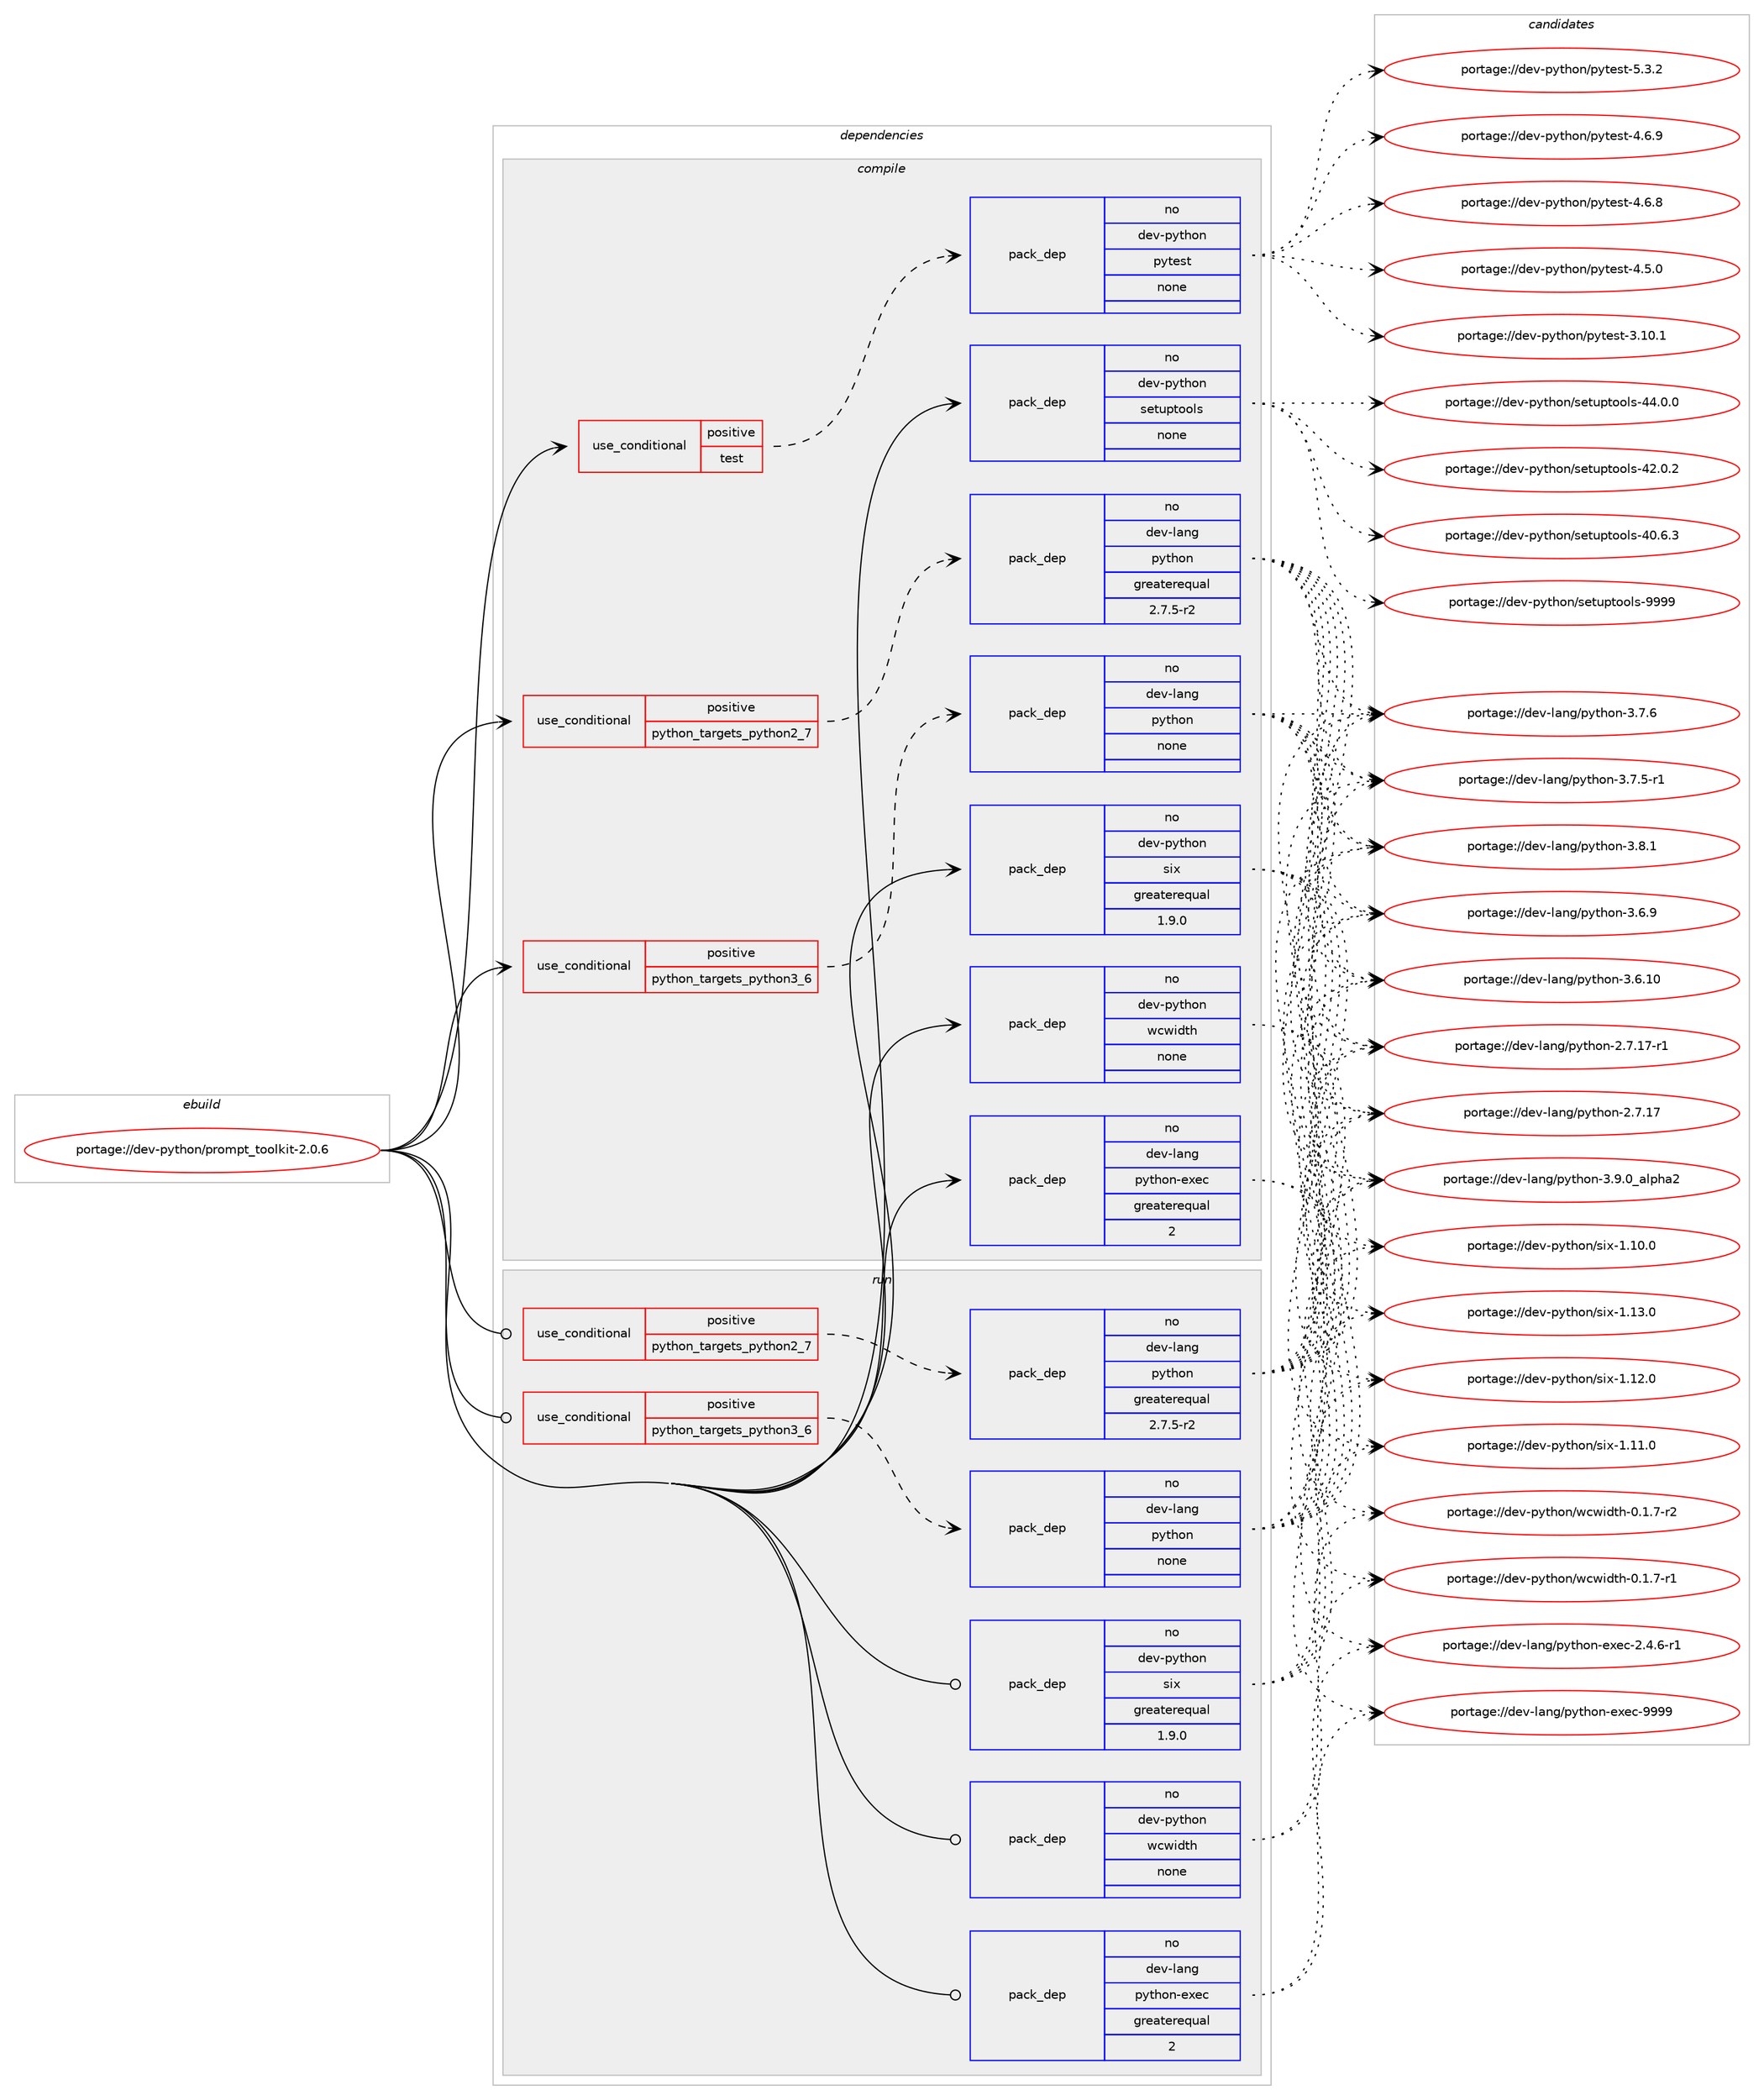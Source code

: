 digraph prolog {

# *************
# Graph options
# *************

newrank=true;
concentrate=true;
compound=true;
graph [rankdir=LR,fontname=Helvetica,fontsize=10,ranksep=1.5];#, ranksep=2.5, nodesep=0.2];
edge  [arrowhead=vee];
node  [fontname=Helvetica,fontsize=10];

# **********
# The ebuild
# **********

subgraph cluster_leftcol {
color=gray;
rank=same;
label=<<i>ebuild</i>>;
id [label="portage://dev-python/prompt_toolkit-2.0.6", color=red, width=4, href="../dev-python/prompt_toolkit-2.0.6.svg"];
}

# ****************
# The dependencies
# ****************

subgraph cluster_midcol {
color=gray;
label=<<i>dependencies</i>>;
subgraph cluster_compile {
fillcolor="#eeeeee";
style=filled;
label=<<i>compile</i>>;
subgraph cond110374 {
dependency440999 [label=<<TABLE BORDER="0" CELLBORDER="1" CELLSPACING="0" CELLPADDING="4"><TR><TD ROWSPAN="3" CELLPADDING="10">use_conditional</TD></TR><TR><TD>positive</TD></TR><TR><TD>python_targets_python2_7</TD></TR></TABLE>>, shape=none, color=red];
subgraph pack325687 {
dependency441000 [label=<<TABLE BORDER="0" CELLBORDER="1" CELLSPACING="0" CELLPADDING="4" WIDTH="220"><TR><TD ROWSPAN="6" CELLPADDING="30">pack_dep</TD></TR><TR><TD WIDTH="110">no</TD></TR><TR><TD>dev-lang</TD></TR><TR><TD>python</TD></TR><TR><TD>greaterequal</TD></TR><TR><TD>2.7.5-r2</TD></TR></TABLE>>, shape=none, color=blue];
}
dependency440999:e -> dependency441000:w [weight=20,style="dashed",arrowhead="vee"];
}
id:e -> dependency440999:w [weight=20,style="solid",arrowhead="vee"];
subgraph cond110375 {
dependency441001 [label=<<TABLE BORDER="0" CELLBORDER="1" CELLSPACING="0" CELLPADDING="4"><TR><TD ROWSPAN="3" CELLPADDING="10">use_conditional</TD></TR><TR><TD>positive</TD></TR><TR><TD>python_targets_python3_6</TD></TR></TABLE>>, shape=none, color=red];
subgraph pack325688 {
dependency441002 [label=<<TABLE BORDER="0" CELLBORDER="1" CELLSPACING="0" CELLPADDING="4" WIDTH="220"><TR><TD ROWSPAN="6" CELLPADDING="30">pack_dep</TD></TR><TR><TD WIDTH="110">no</TD></TR><TR><TD>dev-lang</TD></TR><TR><TD>python</TD></TR><TR><TD>none</TD></TR><TR><TD></TD></TR></TABLE>>, shape=none, color=blue];
}
dependency441001:e -> dependency441002:w [weight=20,style="dashed",arrowhead="vee"];
}
id:e -> dependency441001:w [weight=20,style="solid",arrowhead="vee"];
subgraph cond110376 {
dependency441003 [label=<<TABLE BORDER="0" CELLBORDER="1" CELLSPACING="0" CELLPADDING="4"><TR><TD ROWSPAN="3" CELLPADDING="10">use_conditional</TD></TR><TR><TD>positive</TD></TR><TR><TD>test</TD></TR></TABLE>>, shape=none, color=red];
subgraph pack325689 {
dependency441004 [label=<<TABLE BORDER="0" CELLBORDER="1" CELLSPACING="0" CELLPADDING="4" WIDTH="220"><TR><TD ROWSPAN="6" CELLPADDING="30">pack_dep</TD></TR><TR><TD WIDTH="110">no</TD></TR><TR><TD>dev-python</TD></TR><TR><TD>pytest</TD></TR><TR><TD>none</TD></TR><TR><TD></TD></TR></TABLE>>, shape=none, color=blue];
}
dependency441003:e -> dependency441004:w [weight=20,style="dashed",arrowhead="vee"];
}
id:e -> dependency441003:w [weight=20,style="solid",arrowhead="vee"];
subgraph pack325690 {
dependency441005 [label=<<TABLE BORDER="0" CELLBORDER="1" CELLSPACING="0" CELLPADDING="4" WIDTH="220"><TR><TD ROWSPAN="6" CELLPADDING="30">pack_dep</TD></TR><TR><TD WIDTH="110">no</TD></TR><TR><TD>dev-lang</TD></TR><TR><TD>python-exec</TD></TR><TR><TD>greaterequal</TD></TR><TR><TD>2</TD></TR></TABLE>>, shape=none, color=blue];
}
id:e -> dependency441005:w [weight=20,style="solid",arrowhead="vee"];
subgraph pack325691 {
dependency441006 [label=<<TABLE BORDER="0" CELLBORDER="1" CELLSPACING="0" CELLPADDING="4" WIDTH="220"><TR><TD ROWSPAN="6" CELLPADDING="30">pack_dep</TD></TR><TR><TD WIDTH="110">no</TD></TR><TR><TD>dev-python</TD></TR><TR><TD>setuptools</TD></TR><TR><TD>none</TD></TR><TR><TD></TD></TR></TABLE>>, shape=none, color=blue];
}
id:e -> dependency441006:w [weight=20,style="solid",arrowhead="vee"];
subgraph pack325692 {
dependency441007 [label=<<TABLE BORDER="0" CELLBORDER="1" CELLSPACING="0" CELLPADDING="4" WIDTH="220"><TR><TD ROWSPAN="6" CELLPADDING="30">pack_dep</TD></TR><TR><TD WIDTH="110">no</TD></TR><TR><TD>dev-python</TD></TR><TR><TD>six</TD></TR><TR><TD>greaterequal</TD></TR><TR><TD>1.9.0</TD></TR></TABLE>>, shape=none, color=blue];
}
id:e -> dependency441007:w [weight=20,style="solid",arrowhead="vee"];
subgraph pack325693 {
dependency441008 [label=<<TABLE BORDER="0" CELLBORDER="1" CELLSPACING="0" CELLPADDING="4" WIDTH="220"><TR><TD ROWSPAN="6" CELLPADDING="30">pack_dep</TD></TR><TR><TD WIDTH="110">no</TD></TR><TR><TD>dev-python</TD></TR><TR><TD>wcwidth</TD></TR><TR><TD>none</TD></TR><TR><TD></TD></TR></TABLE>>, shape=none, color=blue];
}
id:e -> dependency441008:w [weight=20,style="solid",arrowhead="vee"];
}
subgraph cluster_compileandrun {
fillcolor="#eeeeee";
style=filled;
label=<<i>compile and run</i>>;
}
subgraph cluster_run {
fillcolor="#eeeeee";
style=filled;
label=<<i>run</i>>;
subgraph cond110377 {
dependency441009 [label=<<TABLE BORDER="0" CELLBORDER="1" CELLSPACING="0" CELLPADDING="4"><TR><TD ROWSPAN="3" CELLPADDING="10">use_conditional</TD></TR><TR><TD>positive</TD></TR><TR><TD>python_targets_python2_7</TD></TR></TABLE>>, shape=none, color=red];
subgraph pack325694 {
dependency441010 [label=<<TABLE BORDER="0" CELLBORDER="1" CELLSPACING="0" CELLPADDING="4" WIDTH="220"><TR><TD ROWSPAN="6" CELLPADDING="30">pack_dep</TD></TR><TR><TD WIDTH="110">no</TD></TR><TR><TD>dev-lang</TD></TR><TR><TD>python</TD></TR><TR><TD>greaterequal</TD></TR><TR><TD>2.7.5-r2</TD></TR></TABLE>>, shape=none, color=blue];
}
dependency441009:e -> dependency441010:w [weight=20,style="dashed",arrowhead="vee"];
}
id:e -> dependency441009:w [weight=20,style="solid",arrowhead="odot"];
subgraph cond110378 {
dependency441011 [label=<<TABLE BORDER="0" CELLBORDER="1" CELLSPACING="0" CELLPADDING="4"><TR><TD ROWSPAN="3" CELLPADDING="10">use_conditional</TD></TR><TR><TD>positive</TD></TR><TR><TD>python_targets_python3_6</TD></TR></TABLE>>, shape=none, color=red];
subgraph pack325695 {
dependency441012 [label=<<TABLE BORDER="0" CELLBORDER="1" CELLSPACING="0" CELLPADDING="4" WIDTH="220"><TR><TD ROWSPAN="6" CELLPADDING="30">pack_dep</TD></TR><TR><TD WIDTH="110">no</TD></TR><TR><TD>dev-lang</TD></TR><TR><TD>python</TD></TR><TR><TD>none</TD></TR><TR><TD></TD></TR></TABLE>>, shape=none, color=blue];
}
dependency441011:e -> dependency441012:w [weight=20,style="dashed",arrowhead="vee"];
}
id:e -> dependency441011:w [weight=20,style="solid",arrowhead="odot"];
subgraph pack325696 {
dependency441013 [label=<<TABLE BORDER="0" CELLBORDER="1" CELLSPACING="0" CELLPADDING="4" WIDTH="220"><TR><TD ROWSPAN="6" CELLPADDING="30">pack_dep</TD></TR><TR><TD WIDTH="110">no</TD></TR><TR><TD>dev-lang</TD></TR><TR><TD>python-exec</TD></TR><TR><TD>greaterequal</TD></TR><TR><TD>2</TD></TR></TABLE>>, shape=none, color=blue];
}
id:e -> dependency441013:w [weight=20,style="solid",arrowhead="odot"];
subgraph pack325697 {
dependency441014 [label=<<TABLE BORDER="0" CELLBORDER="1" CELLSPACING="0" CELLPADDING="4" WIDTH="220"><TR><TD ROWSPAN="6" CELLPADDING="30">pack_dep</TD></TR><TR><TD WIDTH="110">no</TD></TR><TR><TD>dev-python</TD></TR><TR><TD>six</TD></TR><TR><TD>greaterequal</TD></TR><TR><TD>1.9.0</TD></TR></TABLE>>, shape=none, color=blue];
}
id:e -> dependency441014:w [weight=20,style="solid",arrowhead="odot"];
subgraph pack325698 {
dependency441015 [label=<<TABLE BORDER="0" CELLBORDER="1" CELLSPACING="0" CELLPADDING="4" WIDTH="220"><TR><TD ROWSPAN="6" CELLPADDING="30">pack_dep</TD></TR><TR><TD WIDTH="110">no</TD></TR><TR><TD>dev-python</TD></TR><TR><TD>wcwidth</TD></TR><TR><TD>none</TD></TR><TR><TD></TD></TR></TABLE>>, shape=none, color=blue];
}
id:e -> dependency441015:w [weight=20,style="solid",arrowhead="odot"];
}
}

# **************
# The candidates
# **************

subgraph cluster_choices {
rank=same;
color=gray;
label=<<i>candidates</i>>;

subgraph choice325687 {
color=black;
nodesep=1;
choice10010111845108971101034711212111610411111045514657464895971081121049750 [label="portage://dev-lang/python-3.9.0_alpha2", color=red, width=4,href="../dev-lang/python-3.9.0_alpha2.svg"];
choice100101118451089711010347112121116104111110455146564649 [label="portage://dev-lang/python-3.8.1", color=red, width=4,href="../dev-lang/python-3.8.1.svg"];
choice100101118451089711010347112121116104111110455146554654 [label="portage://dev-lang/python-3.7.6", color=red, width=4,href="../dev-lang/python-3.7.6.svg"];
choice1001011184510897110103471121211161041111104551465546534511449 [label="portage://dev-lang/python-3.7.5-r1", color=red, width=4,href="../dev-lang/python-3.7.5-r1.svg"];
choice100101118451089711010347112121116104111110455146544657 [label="portage://dev-lang/python-3.6.9", color=red, width=4,href="../dev-lang/python-3.6.9.svg"];
choice10010111845108971101034711212111610411111045514654464948 [label="portage://dev-lang/python-3.6.10", color=red, width=4,href="../dev-lang/python-3.6.10.svg"];
choice100101118451089711010347112121116104111110455046554649554511449 [label="portage://dev-lang/python-2.7.17-r1", color=red, width=4,href="../dev-lang/python-2.7.17-r1.svg"];
choice10010111845108971101034711212111610411111045504655464955 [label="portage://dev-lang/python-2.7.17", color=red, width=4,href="../dev-lang/python-2.7.17.svg"];
dependency441000:e -> choice10010111845108971101034711212111610411111045514657464895971081121049750:w [style=dotted,weight="100"];
dependency441000:e -> choice100101118451089711010347112121116104111110455146564649:w [style=dotted,weight="100"];
dependency441000:e -> choice100101118451089711010347112121116104111110455146554654:w [style=dotted,weight="100"];
dependency441000:e -> choice1001011184510897110103471121211161041111104551465546534511449:w [style=dotted,weight="100"];
dependency441000:e -> choice100101118451089711010347112121116104111110455146544657:w [style=dotted,weight="100"];
dependency441000:e -> choice10010111845108971101034711212111610411111045514654464948:w [style=dotted,weight="100"];
dependency441000:e -> choice100101118451089711010347112121116104111110455046554649554511449:w [style=dotted,weight="100"];
dependency441000:e -> choice10010111845108971101034711212111610411111045504655464955:w [style=dotted,weight="100"];
}
subgraph choice325688 {
color=black;
nodesep=1;
choice10010111845108971101034711212111610411111045514657464895971081121049750 [label="portage://dev-lang/python-3.9.0_alpha2", color=red, width=4,href="../dev-lang/python-3.9.0_alpha2.svg"];
choice100101118451089711010347112121116104111110455146564649 [label="portage://dev-lang/python-3.8.1", color=red, width=4,href="../dev-lang/python-3.8.1.svg"];
choice100101118451089711010347112121116104111110455146554654 [label="portage://dev-lang/python-3.7.6", color=red, width=4,href="../dev-lang/python-3.7.6.svg"];
choice1001011184510897110103471121211161041111104551465546534511449 [label="portage://dev-lang/python-3.7.5-r1", color=red, width=4,href="../dev-lang/python-3.7.5-r1.svg"];
choice100101118451089711010347112121116104111110455146544657 [label="portage://dev-lang/python-3.6.9", color=red, width=4,href="../dev-lang/python-3.6.9.svg"];
choice10010111845108971101034711212111610411111045514654464948 [label="portage://dev-lang/python-3.6.10", color=red, width=4,href="../dev-lang/python-3.6.10.svg"];
choice100101118451089711010347112121116104111110455046554649554511449 [label="portage://dev-lang/python-2.7.17-r1", color=red, width=4,href="../dev-lang/python-2.7.17-r1.svg"];
choice10010111845108971101034711212111610411111045504655464955 [label="portage://dev-lang/python-2.7.17", color=red, width=4,href="../dev-lang/python-2.7.17.svg"];
dependency441002:e -> choice10010111845108971101034711212111610411111045514657464895971081121049750:w [style=dotted,weight="100"];
dependency441002:e -> choice100101118451089711010347112121116104111110455146564649:w [style=dotted,weight="100"];
dependency441002:e -> choice100101118451089711010347112121116104111110455146554654:w [style=dotted,weight="100"];
dependency441002:e -> choice1001011184510897110103471121211161041111104551465546534511449:w [style=dotted,weight="100"];
dependency441002:e -> choice100101118451089711010347112121116104111110455146544657:w [style=dotted,weight="100"];
dependency441002:e -> choice10010111845108971101034711212111610411111045514654464948:w [style=dotted,weight="100"];
dependency441002:e -> choice100101118451089711010347112121116104111110455046554649554511449:w [style=dotted,weight="100"];
dependency441002:e -> choice10010111845108971101034711212111610411111045504655464955:w [style=dotted,weight="100"];
}
subgraph choice325689 {
color=black;
nodesep=1;
choice1001011184511212111610411111047112121116101115116455346514650 [label="portage://dev-python/pytest-5.3.2", color=red, width=4,href="../dev-python/pytest-5.3.2.svg"];
choice1001011184511212111610411111047112121116101115116455246544657 [label="portage://dev-python/pytest-4.6.9", color=red, width=4,href="../dev-python/pytest-4.6.9.svg"];
choice1001011184511212111610411111047112121116101115116455246544656 [label="portage://dev-python/pytest-4.6.8", color=red, width=4,href="../dev-python/pytest-4.6.8.svg"];
choice1001011184511212111610411111047112121116101115116455246534648 [label="portage://dev-python/pytest-4.5.0", color=red, width=4,href="../dev-python/pytest-4.5.0.svg"];
choice100101118451121211161041111104711212111610111511645514649484649 [label="portage://dev-python/pytest-3.10.1", color=red, width=4,href="../dev-python/pytest-3.10.1.svg"];
dependency441004:e -> choice1001011184511212111610411111047112121116101115116455346514650:w [style=dotted,weight="100"];
dependency441004:e -> choice1001011184511212111610411111047112121116101115116455246544657:w [style=dotted,weight="100"];
dependency441004:e -> choice1001011184511212111610411111047112121116101115116455246544656:w [style=dotted,weight="100"];
dependency441004:e -> choice1001011184511212111610411111047112121116101115116455246534648:w [style=dotted,weight="100"];
dependency441004:e -> choice100101118451121211161041111104711212111610111511645514649484649:w [style=dotted,weight="100"];
}
subgraph choice325690 {
color=black;
nodesep=1;
choice10010111845108971101034711212111610411111045101120101994557575757 [label="portage://dev-lang/python-exec-9999", color=red, width=4,href="../dev-lang/python-exec-9999.svg"];
choice10010111845108971101034711212111610411111045101120101994550465246544511449 [label="portage://dev-lang/python-exec-2.4.6-r1", color=red, width=4,href="../dev-lang/python-exec-2.4.6-r1.svg"];
dependency441005:e -> choice10010111845108971101034711212111610411111045101120101994557575757:w [style=dotted,weight="100"];
dependency441005:e -> choice10010111845108971101034711212111610411111045101120101994550465246544511449:w [style=dotted,weight="100"];
}
subgraph choice325691 {
color=black;
nodesep=1;
choice10010111845112121116104111110471151011161171121161111111081154557575757 [label="portage://dev-python/setuptools-9999", color=red, width=4,href="../dev-python/setuptools-9999.svg"];
choice100101118451121211161041111104711510111611711211611111110811545525246484648 [label="portage://dev-python/setuptools-44.0.0", color=red, width=4,href="../dev-python/setuptools-44.0.0.svg"];
choice100101118451121211161041111104711510111611711211611111110811545525046484650 [label="portage://dev-python/setuptools-42.0.2", color=red, width=4,href="../dev-python/setuptools-42.0.2.svg"];
choice100101118451121211161041111104711510111611711211611111110811545524846544651 [label="portage://dev-python/setuptools-40.6.3", color=red, width=4,href="../dev-python/setuptools-40.6.3.svg"];
dependency441006:e -> choice10010111845112121116104111110471151011161171121161111111081154557575757:w [style=dotted,weight="100"];
dependency441006:e -> choice100101118451121211161041111104711510111611711211611111110811545525246484648:w [style=dotted,weight="100"];
dependency441006:e -> choice100101118451121211161041111104711510111611711211611111110811545525046484650:w [style=dotted,weight="100"];
dependency441006:e -> choice100101118451121211161041111104711510111611711211611111110811545524846544651:w [style=dotted,weight="100"];
}
subgraph choice325692 {
color=black;
nodesep=1;
choice100101118451121211161041111104711510512045494649514648 [label="portage://dev-python/six-1.13.0", color=red, width=4,href="../dev-python/six-1.13.0.svg"];
choice100101118451121211161041111104711510512045494649504648 [label="portage://dev-python/six-1.12.0", color=red, width=4,href="../dev-python/six-1.12.0.svg"];
choice100101118451121211161041111104711510512045494649494648 [label="portage://dev-python/six-1.11.0", color=red, width=4,href="../dev-python/six-1.11.0.svg"];
choice100101118451121211161041111104711510512045494649484648 [label="portage://dev-python/six-1.10.0", color=red, width=4,href="../dev-python/six-1.10.0.svg"];
dependency441007:e -> choice100101118451121211161041111104711510512045494649514648:w [style=dotted,weight="100"];
dependency441007:e -> choice100101118451121211161041111104711510512045494649504648:w [style=dotted,weight="100"];
dependency441007:e -> choice100101118451121211161041111104711510512045494649494648:w [style=dotted,weight="100"];
dependency441007:e -> choice100101118451121211161041111104711510512045494649484648:w [style=dotted,weight="100"];
}
subgraph choice325693 {
color=black;
nodesep=1;
choice1001011184511212111610411111047119991191051001161044548464946554511450 [label="portage://dev-python/wcwidth-0.1.7-r2", color=red, width=4,href="../dev-python/wcwidth-0.1.7-r2.svg"];
choice1001011184511212111610411111047119991191051001161044548464946554511449 [label="portage://dev-python/wcwidth-0.1.7-r1", color=red, width=4,href="../dev-python/wcwidth-0.1.7-r1.svg"];
dependency441008:e -> choice1001011184511212111610411111047119991191051001161044548464946554511450:w [style=dotted,weight="100"];
dependency441008:e -> choice1001011184511212111610411111047119991191051001161044548464946554511449:w [style=dotted,weight="100"];
}
subgraph choice325694 {
color=black;
nodesep=1;
choice10010111845108971101034711212111610411111045514657464895971081121049750 [label="portage://dev-lang/python-3.9.0_alpha2", color=red, width=4,href="../dev-lang/python-3.9.0_alpha2.svg"];
choice100101118451089711010347112121116104111110455146564649 [label="portage://dev-lang/python-3.8.1", color=red, width=4,href="../dev-lang/python-3.8.1.svg"];
choice100101118451089711010347112121116104111110455146554654 [label="portage://dev-lang/python-3.7.6", color=red, width=4,href="../dev-lang/python-3.7.6.svg"];
choice1001011184510897110103471121211161041111104551465546534511449 [label="portage://dev-lang/python-3.7.5-r1", color=red, width=4,href="../dev-lang/python-3.7.5-r1.svg"];
choice100101118451089711010347112121116104111110455146544657 [label="portage://dev-lang/python-3.6.9", color=red, width=4,href="../dev-lang/python-3.6.9.svg"];
choice10010111845108971101034711212111610411111045514654464948 [label="portage://dev-lang/python-3.6.10", color=red, width=4,href="../dev-lang/python-3.6.10.svg"];
choice100101118451089711010347112121116104111110455046554649554511449 [label="portage://dev-lang/python-2.7.17-r1", color=red, width=4,href="../dev-lang/python-2.7.17-r1.svg"];
choice10010111845108971101034711212111610411111045504655464955 [label="portage://dev-lang/python-2.7.17", color=red, width=4,href="../dev-lang/python-2.7.17.svg"];
dependency441010:e -> choice10010111845108971101034711212111610411111045514657464895971081121049750:w [style=dotted,weight="100"];
dependency441010:e -> choice100101118451089711010347112121116104111110455146564649:w [style=dotted,weight="100"];
dependency441010:e -> choice100101118451089711010347112121116104111110455146554654:w [style=dotted,weight="100"];
dependency441010:e -> choice1001011184510897110103471121211161041111104551465546534511449:w [style=dotted,weight="100"];
dependency441010:e -> choice100101118451089711010347112121116104111110455146544657:w [style=dotted,weight="100"];
dependency441010:e -> choice10010111845108971101034711212111610411111045514654464948:w [style=dotted,weight="100"];
dependency441010:e -> choice100101118451089711010347112121116104111110455046554649554511449:w [style=dotted,weight="100"];
dependency441010:e -> choice10010111845108971101034711212111610411111045504655464955:w [style=dotted,weight="100"];
}
subgraph choice325695 {
color=black;
nodesep=1;
choice10010111845108971101034711212111610411111045514657464895971081121049750 [label="portage://dev-lang/python-3.9.0_alpha2", color=red, width=4,href="../dev-lang/python-3.9.0_alpha2.svg"];
choice100101118451089711010347112121116104111110455146564649 [label="portage://dev-lang/python-3.8.1", color=red, width=4,href="../dev-lang/python-3.8.1.svg"];
choice100101118451089711010347112121116104111110455146554654 [label="portage://dev-lang/python-3.7.6", color=red, width=4,href="../dev-lang/python-3.7.6.svg"];
choice1001011184510897110103471121211161041111104551465546534511449 [label="portage://dev-lang/python-3.7.5-r1", color=red, width=4,href="../dev-lang/python-3.7.5-r1.svg"];
choice100101118451089711010347112121116104111110455146544657 [label="portage://dev-lang/python-3.6.9", color=red, width=4,href="../dev-lang/python-3.6.9.svg"];
choice10010111845108971101034711212111610411111045514654464948 [label="portage://dev-lang/python-3.6.10", color=red, width=4,href="../dev-lang/python-3.6.10.svg"];
choice100101118451089711010347112121116104111110455046554649554511449 [label="portage://dev-lang/python-2.7.17-r1", color=red, width=4,href="../dev-lang/python-2.7.17-r1.svg"];
choice10010111845108971101034711212111610411111045504655464955 [label="portage://dev-lang/python-2.7.17", color=red, width=4,href="../dev-lang/python-2.7.17.svg"];
dependency441012:e -> choice10010111845108971101034711212111610411111045514657464895971081121049750:w [style=dotted,weight="100"];
dependency441012:e -> choice100101118451089711010347112121116104111110455146564649:w [style=dotted,weight="100"];
dependency441012:e -> choice100101118451089711010347112121116104111110455146554654:w [style=dotted,weight="100"];
dependency441012:e -> choice1001011184510897110103471121211161041111104551465546534511449:w [style=dotted,weight="100"];
dependency441012:e -> choice100101118451089711010347112121116104111110455146544657:w [style=dotted,weight="100"];
dependency441012:e -> choice10010111845108971101034711212111610411111045514654464948:w [style=dotted,weight="100"];
dependency441012:e -> choice100101118451089711010347112121116104111110455046554649554511449:w [style=dotted,weight="100"];
dependency441012:e -> choice10010111845108971101034711212111610411111045504655464955:w [style=dotted,weight="100"];
}
subgraph choice325696 {
color=black;
nodesep=1;
choice10010111845108971101034711212111610411111045101120101994557575757 [label="portage://dev-lang/python-exec-9999", color=red, width=4,href="../dev-lang/python-exec-9999.svg"];
choice10010111845108971101034711212111610411111045101120101994550465246544511449 [label="portage://dev-lang/python-exec-2.4.6-r1", color=red, width=4,href="../dev-lang/python-exec-2.4.6-r1.svg"];
dependency441013:e -> choice10010111845108971101034711212111610411111045101120101994557575757:w [style=dotted,weight="100"];
dependency441013:e -> choice10010111845108971101034711212111610411111045101120101994550465246544511449:w [style=dotted,weight="100"];
}
subgraph choice325697 {
color=black;
nodesep=1;
choice100101118451121211161041111104711510512045494649514648 [label="portage://dev-python/six-1.13.0", color=red, width=4,href="../dev-python/six-1.13.0.svg"];
choice100101118451121211161041111104711510512045494649504648 [label="portage://dev-python/six-1.12.0", color=red, width=4,href="../dev-python/six-1.12.0.svg"];
choice100101118451121211161041111104711510512045494649494648 [label="portage://dev-python/six-1.11.0", color=red, width=4,href="../dev-python/six-1.11.0.svg"];
choice100101118451121211161041111104711510512045494649484648 [label="portage://dev-python/six-1.10.0", color=red, width=4,href="../dev-python/six-1.10.0.svg"];
dependency441014:e -> choice100101118451121211161041111104711510512045494649514648:w [style=dotted,weight="100"];
dependency441014:e -> choice100101118451121211161041111104711510512045494649504648:w [style=dotted,weight="100"];
dependency441014:e -> choice100101118451121211161041111104711510512045494649494648:w [style=dotted,weight="100"];
dependency441014:e -> choice100101118451121211161041111104711510512045494649484648:w [style=dotted,weight="100"];
}
subgraph choice325698 {
color=black;
nodesep=1;
choice1001011184511212111610411111047119991191051001161044548464946554511450 [label="portage://dev-python/wcwidth-0.1.7-r2", color=red, width=4,href="../dev-python/wcwidth-0.1.7-r2.svg"];
choice1001011184511212111610411111047119991191051001161044548464946554511449 [label="portage://dev-python/wcwidth-0.1.7-r1", color=red, width=4,href="../dev-python/wcwidth-0.1.7-r1.svg"];
dependency441015:e -> choice1001011184511212111610411111047119991191051001161044548464946554511450:w [style=dotted,weight="100"];
dependency441015:e -> choice1001011184511212111610411111047119991191051001161044548464946554511449:w [style=dotted,weight="100"];
}
}

}

